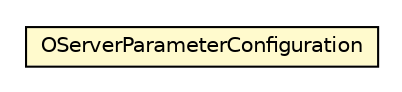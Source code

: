 #!/usr/local/bin/dot
#
# Class diagram 
# Generated by UMLGraph version R5_6-24-gf6e263 (http://www.umlgraph.org/)
#

digraph G {
	edge [fontname="Helvetica",fontsize=10,labelfontname="Helvetica",labelfontsize=10];
	node [fontname="Helvetica",fontsize=10,shape=plaintext];
	nodesep=0.25;
	ranksep=0.5;
	// com.orientechnologies.orient.server.config.OServerParameterConfiguration
	c6664565 [label=<<table title="com.orientechnologies.orient.server.config.OServerParameterConfiguration" border="0" cellborder="1" cellspacing="0" cellpadding="2" port="p" bgcolor="lemonChiffon" href="./OServerParameterConfiguration.html">
		<tr><td><table border="0" cellspacing="0" cellpadding="1">
<tr><td align="center" balign="center"> OServerParameterConfiguration </td></tr>
		</table></td></tr>
		</table>>, URL="./OServerParameterConfiguration.html", fontname="Helvetica", fontcolor="black", fontsize=10.0];
}

